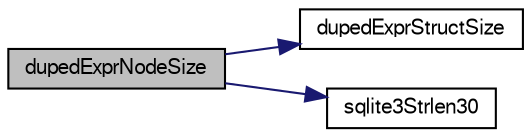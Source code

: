 digraph "dupedExprNodeSize"
{
  edge [fontname="FreeSans",fontsize="10",labelfontname="FreeSans",labelfontsize="10"];
  node [fontname="FreeSans",fontsize="10",shape=record];
  rankdir="LR";
  Node92069 [label="dupedExprNodeSize",height=0.2,width=0.4,color="black", fillcolor="grey75", style="filled", fontcolor="black"];
  Node92069 -> Node92070 [color="midnightblue",fontsize="10",style="solid",fontname="FreeSans"];
  Node92070 [label="dupedExprStructSize",height=0.2,width=0.4,color="black", fillcolor="white", style="filled",URL="$sqlite3_8c.html#ac6b4cf7bb7f9249aa2e5d311fe2e4998"];
  Node92069 -> Node92071 [color="midnightblue",fontsize="10",style="solid",fontname="FreeSans"];
  Node92071 [label="sqlite3Strlen30",height=0.2,width=0.4,color="black", fillcolor="white", style="filled",URL="$sqlite3_8c.html#a3dcd80ba41f1a308193dee74857b62a7"];
}
